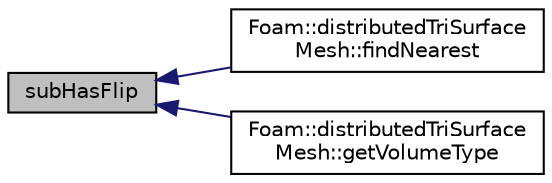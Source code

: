 digraph "subHasFlip"
{
  bgcolor="transparent";
  edge [fontname="Helvetica",fontsize="10",labelfontname="Helvetica",labelfontsize="10"];
  node [fontname="Helvetica",fontsize="10",shape=record];
  rankdir="LR";
  Node1 [label="subHasFlip",height=0.2,width=0.4,color="black", fillcolor="grey75", style="filled" fontcolor="black"];
  Node1 -> Node2 [dir="back",color="midnightblue",fontsize="10",style="solid",fontname="Helvetica"];
  Node2 [label="Foam::distributedTriSurface\lMesh::findNearest",height=0.2,width=0.4,color="black",URL="$classFoam_1_1distributedTriSurfaceMesh.html#ad64c821f48b189f0be09244ae2037fdc"];
  Node1 -> Node3 [dir="back",color="midnightblue",fontsize="10",style="solid",fontname="Helvetica"];
  Node3 [label="Foam::distributedTriSurface\lMesh::getVolumeType",height=0.2,width=0.4,color="black",URL="$classFoam_1_1distributedTriSurfaceMesh.html#a841fec7c9618319def0abf8af87b96d4",tooltip="Determine type (inside/outside/mixed) for point. unknown if. "];
}
